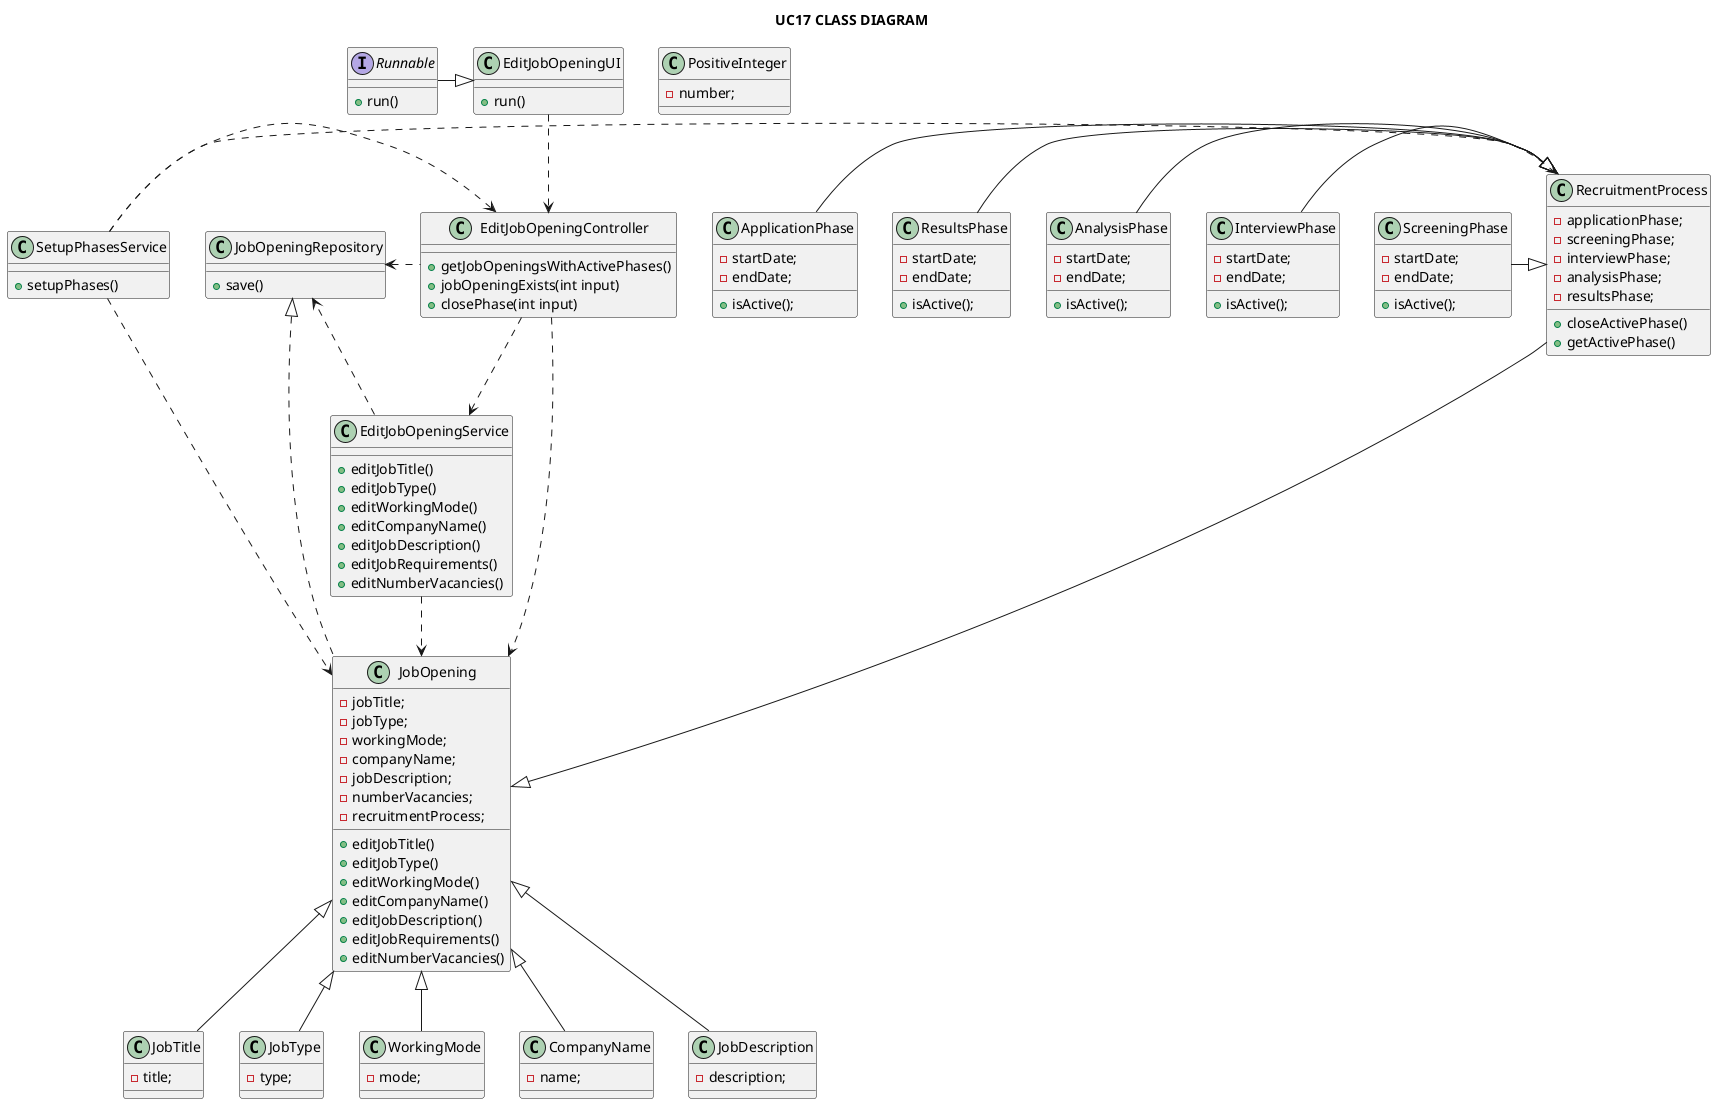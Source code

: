 @startuml

title UC17 CLASS DIAGRAM

interface Runnable {
    +run()
}

class EditJobOpeningUI {
    + run()
}

class EditJobOpeningController {
    + getJobOpeningsWithActivePhases()
    + jobOpeningExists(int input)
    + closePhase(int input)
}

class JobOpeningRepository {
    + save()
}

class JobOpening {
    - jobTitle;
    - jobType;
    - workingMode;
    - companyName;
    - jobDescription;
    - numberVacancies;
    - recruitmentProcess;

    + editJobTitle()
    + editJobType()
    + editWorkingMode()
    + editCompanyName()
    + editJobDescription()
    + editJobRequirements()
    + editNumberVacancies()

}

class RecruitmentProcess {
    - applicationPhase;
    - screeningPhase;
    - interviewPhase;
    - analysisPhase;
    - resultsPhase;

    + closeActivePhase()
    + getActivePhase()
}

class EditJobOpeningService{
    + editJobTitle()
    + editJobType()
    + editWorkingMode()
    + editCompanyName()
    + editJobDescription()
    + editJobRequirements()
    + editNumberVacancies()
}

class SetupPhasesService{
    + setupPhases()
}

SetupPhasesService .> EditJobOpeningController
SetupPhasesService .> RecruitmentProcess
SetupPhasesService .> JobOpening


class JobTitle {
    - title;
}

class JobType {
    - type;
}

class WorkingMode {
    - mode;
}

class CompanyName {
    - name;
}

class JobDescription {
    - description;
}

class PositiveInteger {
    - number;
}

class ApplicationPhase {
    - startDate;
    - endDate;

    + isActive();
}

class ScreeningPhase {
    - startDate;
    - endDate;

    + isActive();
}

class InterviewPhase {
    - startDate;
    - endDate;

    + isActive();
}

class AnalysisPhase {
    - startDate;
    - endDate;

    + isActive();
}

class ResultsPhase {
    - startDate;
    - endDate;

    + isActive();
}

Runnable -|> EditJobOpeningUI

EditJobOpeningUI ..> EditJobOpeningController

 EditJobOpeningController .l.> JobOpeningRepository
EditJobOpeningController ..> JobOpening
EditJobOpeningController ..> EditJobOpeningService

EditJobOpeningService ..> JobOpening
EditJobOpeningService ..> JobOpeningRepository

JobOpeningRepository <|.. JobOpening
JobOpening <|-- JobTitle
JobOpening <|-- JobType
JobOpening <|-- WorkingMode
JobOpening <|-- CompanyName
JobOpening <|-- JobDescription
JobOpening <|-l- RecruitmentProcess
RecruitmentProcess <|-l- ApplicationPhase
RecruitmentProcess <|-l- ScreeningPhase
RecruitmentProcess <|-l- InterviewPhase
RecruitmentProcess <|-l- AnalysisPhase
RecruitmentProcess <|-l- ResultsPhase


@enduml